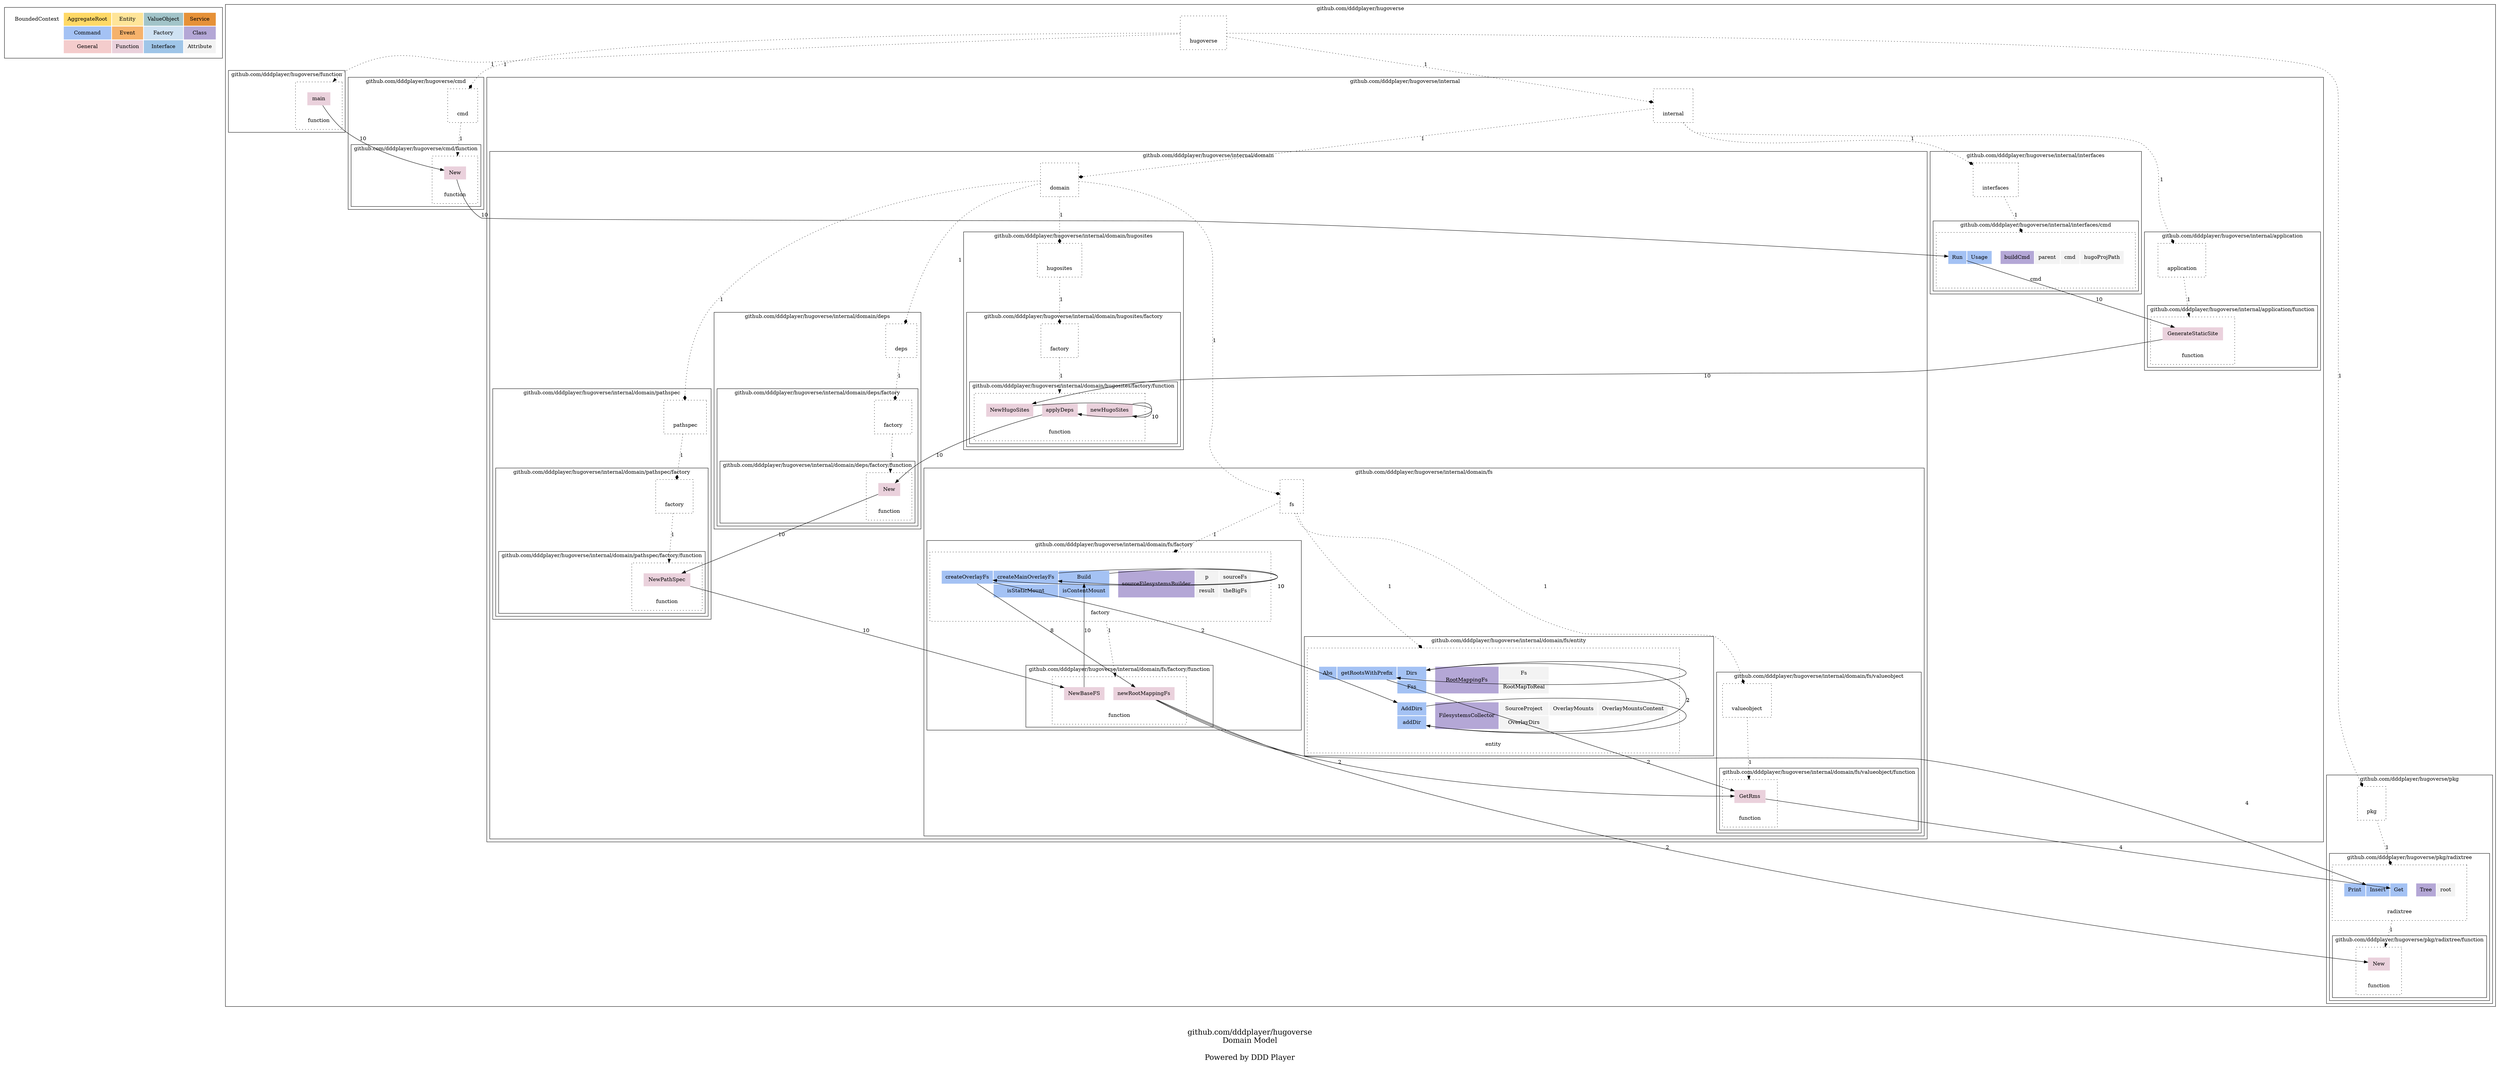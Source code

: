 digraph {
	node [style=dotted shape=rect]

    subgraph cluster_ddd_concept{
		node [color=white]

        ddd_concept [label=<
        <table border="0" cellpadding="10">
		<tr>
			<td bgcolor="#ffffff00" rowspan="1" colspan="1">BoundedContext</td>
			<td bgcolor="#ffd966ff" rowspan="1" colspan="1">AggregateRoot</td>
			<td bgcolor="#ffe599ff" rowspan="1" colspan="1">Entity</td>
			<td bgcolor="#a2c4c9ff" rowspan="1" colspan="1">ValueObject</td>
			<td bgcolor="#e69138ff" rowspan="1" colspan="1">Service</td>
		</tr>
		<tr>
			<td bgcolor="white" rowspan="1" colspan="1"></td>
			<td bgcolor="#a4c2f4ff" rowspan="1" colspan="1">Command</td>
			<td bgcolor="#f6b26bff" rowspan="1" colspan="1">Event</td>
			<td bgcolor="#cfe2f3ff" rowspan="1" colspan="1">Factory</td>
			<td bgcolor="#b4a7d6ff" rowspan="1" colspan="1">Class</td>
			
		</tr>
		<tr>
			<td bgcolor="white" rowspan="1" colspan="1"></td>
			<td bgcolor="#f4ccccff" rowspan="1" colspan="1">General</td>
			<td bgcolor="#ead1dcff" rowspan="1" colspan="1">Function</td>
			<td bgcolor="#9fc5e8ff" rowspan="1" colspan="1">Interface</td>
			<td bgcolor="#f3f3f3ff" rowspan="1" colspan="1">Attribute</td>
		</tr>
        </table>
        > ]
	}

    
		subgraph cluster_dUQ30Z {
	
		
    	dUQ30Z [label=<
        <table border="0" cellpadding="10">
			
				<tr>
		
			<td port="first_blank_row" bgcolor="white" rowspan="1" colspan="1"></td>
	</tr>
				<tr>
		
			<td port="" bgcolor="white" rowspan="1" colspan="1"></td>
	</tr>
				<tr>
		
			<td port="" bgcolor="white" rowspan="1" colspan="6">hugoverse</td>
	</tr>
        </table>
        > ]
	

	label = "github.com/dddplayer/hugoverse"

	
		subgraph cluster_dbPwjkq {
	
		
    	dbPwjkq [label=<
        <table border="0" cellpadding="10">
			
				<tr>
		
			<td port="first_blank_row" bgcolor="white" rowspan="1" colspan="1"></td>
	</tr>
				<tr>
		
			<td port="" bgcolor="white" rowspan="1" colspan="1"></td>
			<td port="dcdc8xt" bgcolor="#ead1dcff" rowspan="1" colspan="4">main</td>
			<td port="" bgcolor="white" rowspan="1" colspan="1"></td>
	</tr>
				<tr>
		
			<td port="" bgcolor="white" rowspan="1" colspan="1"></td>
	</tr>
				<tr>
		
			<td port="" bgcolor="white" rowspan="1" colspan="6">function</td>
	</tr>
        </table>
        > ]
	

	label = "github.com/dddplayer/hugoverse/function"

	
    }
		subgraph cluster_di7GIv {
	
		
    	di7GIv [label=<
        <table border="0" cellpadding="10">
			
				<tr>
		
			<td port="first_blank_row" bgcolor="white" rowspan="1" colspan="1"></td>
	</tr>
				<tr>
		
			<td port="" bgcolor="white" rowspan="1" colspan="1"></td>
	</tr>
				<tr>
		
			<td port="" bgcolor="white" rowspan="1" colspan="6">internal</td>
	</tr>
        </table>
        > ]
	

	label = "github.com/dddplayer/hugoverse/internal"

	
		subgraph cluster_dbYmF3O {
	
		
    	dbYmF3O [label=<
        <table border="0" cellpadding="10">
			
				<tr>
		
			<td port="first_blank_row" bgcolor="white" rowspan="1" colspan="1"></td>
	</tr>
				<tr>
		
			<td port="" bgcolor="white" rowspan="1" colspan="1"></td>
	</tr>
				<tr>
		
			<td port="" bgcolor="white" rowspan="1" colspan="6">domain</td>
	</tr>
        </table>
        > ]
	

	label = "github.com/dddplayer/hugoverse/internal/domain"

	
		subgraph cluster_dcsgz25 {
	
		
    	dcsgz25 [label=<
        <table border="0" cellpadding="10">
			
				<tr>
		
			<td port="first_blank_row" bgcolor="white" rowspan="1" colspan="1"></td>
	</tr>
				<tr>
		
			<td port="" bgcolor="white" rowspan="1" colspan="1"></td>
	</tr>
				<tr>
		
			<td port="" bgcolor="white" rowspan="1" colspan="6">deps</td>
	</tr>
        </table>
        > ]
	

	label = "github.com/dddplayer/hugoverse/internal/domain/deps"

	
		subgraph cluster_dbQLBV2 {
	
		
    	dbQLBV2 [label=<
        <table border="0" cellpadding="10">
			
				<tr>
		
			<td port="first_blank_row" bgcolor="white" rowspan="1" colspan="1"></td>
	</tr>
				<tr>
		
			<td port="" bgcolor="white" rowspan="1" colspan="1"></td>
	</tr>
				<tr>
		
			<td port="" bgcolor="white" rowspan="1" colspan="6">factory</td>
	</tr>
        </table>
        > ]
	

	label = "github.com/dddplayer/hugoverse/internal/domain/deps/factory"

	
		subgraph cluster_dDvPFV {
	
		
    	dDvPFV [label=<
        <table border="0" cellpadding="10">
			
				<tr>
		
			<td port="first_blank_row" bgcolor="white" rowspan="1" colspan="1"></td>
	</tr>
				<tr>
		
			<td port="" bgcolor="white" rowspan="1" colspan="1"></td>
			<td port="dbP4wDx" bgcolor="#ead1dcff" rowspan="1" colspan="4">New</td>
			<td port="" bgcolor="white" rowspan="1" colspan="1"></td>
	</tr>
				<tr>
		
			<td port="" bgcolor="white" rowspan="1" colspan="1"></td>
	</tr>
				<tr>
		
			<td port="" bgcolor="white" rowspan="1" colspan="6">function</td>
	</tr>
        </table>
        > ]
	

	label = "github.com/dddplayer/hugoverse/internal/domain/deps/factory/function"

	
    }
    }
    }
		subgraph cluster_demwjcF {
	
		
    	demwjcF [label=<
        <table border="0" cellpadding="10">
			
				<tr>
		
			<td port="first_blank_row" bgcolor="white" rowspan="1" colspan="1"></td>
	</tr>
				<tr>
		
			<td port="" bgcolor="white" rowspan="1" colspan="1"></td>
	</tr>
				<tr>
		
			<td port="" bgcolor="white" rowspan="1" colspan="6">pathspec</td>
	</tr>
        </table>
        > ]
	

	label = "github.com/dddplayer/hugoverse/internal/domain/pathspec"

	
		subgraph cluster_dbae8za {
	
		
    	dbae8za [label=<
        <table border="0" cellpadding="10">
			
				<tr>
		
			<td port="first_blank_row" bgcolor="white" rowspan="1" colspan="1"></td>
	</tr>
				<tr>
		
			<td port="" bgcolor="white" rowspan="1" colspan="1"></td>
	</tr>
				<tr>
		
			<td port="" bgcolor="white" rowspan="1" colspan="6">factory</td>
	</tr>
        </table>
        > ]
	

	label = "github.com/dddplayer/hugoverse/internal/domain/pathspec/factory"

	
		subgraph cluster_dF72rL {
	
		
    	dF72rL [label=<
        <table border="0" cellpadding="10">
			
				<tr>
		
			<td port="first_blank_row" bgcolor="white" rowspan="1" colspan="1"></td>
	</tr>
				<tr>
		
			<td port="" bgcolor="white" rowspan="1" colspan="1"></td>
			<td port="dIrEGN" bgcolor="#ead1dcff" rowspan="1" colspan="4">NewPathSpec</td>
			<td port="" bgcolor="white" rowspan="1" colspan="1"></td>
	</tr>
				<tr>
		
			<td port="" bgcolor="white" rowspan="1" colspan="1"></td>
	</tr>
				<tr>
		
			<td port="" bgcolor="white" rowspan="1" colspan="6">function</td>
	</tr>
        </table>
        > ]
	

	label = "github.com/dddplayer/hugoverse/internal/domain/pathspec/factory/function"

	
    }
    }
    }
		subgraph cluster_ddaltgo {
	
		
    	ddaltgo [label=<
        <table border="0" cellpadding="10">
			
				<tr>
		
			<td port="first_blank_row" bgcolor="white" rowspan="1" colspan="1"></td>
	</tr>
				<tr>
		
			<td port="" bgcolor="white" rowspan="1" colspan="1"></td>
	</tr>
				<tr>
		
			<td port="" bgcolor="white" rowspan="1" colspan="6">hugosites</td>
	</tr>
        </table>
        > ]
	

	label = "github.com/dddplayer/hugoverse/internal/domain/hugosites"

	
		subgraph cluster_dmhopf {
	
		
    	dmhopf [label=<
        <table border="0" cellpadding="10">
			
				<tr>
		
			<td port="first_blank_row" bgcolor="white" rowspan="1" colspan="1"></td>
	</tr>
				<tr>
		
			<td port="" bgcolor="white" rowspan="1" colspan="1"></td>
	</tr>
				<tr>
		
			<td port="" bgcolor="white" rowspan="1" colspan="6">factory</td>
	</tr>
        </table>
        > ]
	

	label = "github.com/dddplayer/hugoverse/internal/domain/hugosites/factory"

	
		subgraph cluster_ddyjrVs {
	
		
    	ddyjrVs [label=<
        <table border="0" cellpadding="10">
			
				<tr>
		
			<td port="first_blank_row" bgcolor="white" rowspan="1" colspan="1"></td>
	</tr>
				<tr>
		
			<td port="" bgcolor="white" rowspan="1" colspan="1"></td>
			<td port="dc2o0aH" bgcolor="#ead1dcff" rowspan="1" colspan="1">NewHugoSites</td>
			<td port="" bgcolor="white" rowspan="1" colspan="1"></td>
			<td port="dcdFe5C" bgcolor="#ead1dcff" rowspan="1" colspan="1">applyDeps</td>
			<td port="" bgcolor="white" rowspan="1" colspan="1"></td>
			<td port="ddmxdgz" bgcolor="#ead1dcff" rowspan="1" colspan="1">newHugoSites</td>
			<td port="" bgcolor="white" rowspan="1" colspan="1"></td>
	</tr>
				<tr>
		
			<td port="" bgcolor="white" rowspan="1" colspan="1"></td>
	</tr>
				<tr>
		
			<td port="" bgcolor="white" rowspan="1" colspan="8">function</td>
	</tr>
        </table>
        > ]
	

	label = "github.com/dddplayer/hugoverse/internal/domain/hugosites/factory/function"

	
    }
    }
    }
		subgraph cluster_dehGEGK {
	
		
    	dehGEGK [label=<
        <table border="0" cellpadding="10">
			
				<tr>
		
			<td port="first_blank_row" bgcolor="white" rowspan="1" colspan="1"></td>
	</tr>
				<tr>
		
			<td port="" bgcolor="white" rowspan="1" colspan="1"></td>
	</tr>
				<tr>
		
			<td port="" bgcolor="white" rowspan="1" colspan="6">fs</td>
	</tr>
        </table>
        > ]
	

	label = "github.com/dddplayer/hugoverse/internal/domain/fs"

	
		subgraph cluster_ddLiPQE {
	
		
    	ddLiPQE [label=<
        <table border="0" cellpadding="10">
			
				<tr>
		
			<td port="first_blank_row" bgcolor="white" rowspan="1" colspan="1"></td>
	</tr>
				<tr>
		
			<td port="" bgcolor="white" rowspan="1" colspan="1"></td>
	</tr>
				<tr>
		
			<td port="" bgcolor="white" rowspan="1" colspan="1"></td>
			<td port="dUW7yJ" bgcolor="#a4c2f4ff" rowspan="1" colspan="1">Abs</td>
			<td port="dd9zQP6" bgcolor="#a4c2f4ff" rowspan="1" colspan="1">getRootsWithPrefix</td>
			<td port="dbm7lEX" bgcolor="#a4c2f4ff" rowspan="1" colspan="1">Dirs</td>
			<td port="" bgcolor="white" rowspan="1" colspan="1"></td>
			<td port="dFEPd2" bgcolor="#b4a7d6ff" rowspan="2" colspan="1">RootMappingFs</td>
			<td port="diTnzy" bgcolor="#f3f3f3ff" rowspan="1" colspan="1">Fs</td>
			<td port="" bgcolor="white" rowspan="1" colspan="1"></td>
			<td port="" bgcolor="white" rowspan="1" colspan="1"></td>
			<td port="" bgcolor="white" rowspan="1" colspan="1"></td>
	</tr>
				<tr>
		
			<td port="" bgcolor="white" rowspan="1" colspan="1"></td>
			<td port="" bgcolor="white" rowspan="1" colspan="1"></td>
			<td port="" bgcolor="white" rowspan="1" colspan="1"></td>
			<td port="dFdAv9" bgcolor="#a4c2f4ff" rowspan="1" colspan="1">Fss</td>
			<td port="" bgcolor="white" rowspan="1" colspan="1"></td>
			<td port="ddGHiCq" bgcolor="#f3f3f3ff" rowspan="1" colspan="1">RootMapToReal</td>
			<td port="" bgcolor="white" rowspan="1" colspan="1"></td>
			<td port="" bgcolor="white" rowspan="1" colspan="1"></td>
			<td port="" bgcolor="white" rowspan="1" colspan="1"></td>
	</tr>
				<tr>
		
			<td port="" bgcolor="white" rowspan="1" colspan="1"></td>
	</tr>
				<tr>
		
			<td port="" bgcolor="white" rowspan="1" colspan="1"></td>
			<td port="" bgcolor="white" rowspan="1" colspan="1"></td>
			<td port="" bgcolor="white" rowspan="1" colspan="1"></td>
			<td port="dbB4mbA" bgcolor="#a4c2f4ff" rowspan="1" colspan="1">AddDirs</td>
			<td port="" bgcolor="white" rowspan="1" colspan="1"></td>
			<td port="dzOU2m" bgcolor="#b4a7d6ff" rowspan="2" colspan="1">FilesystemsCollector</td>
			<td port="deKjTt3" bgcolor="#f3f3f3ff" rowspan="1" colspan="1">SourceProject</td>
			<td port="dehxwuv" bgcolor="#f3f3f3ff" rowspan="1" colspan="1">OverlayMounts</td>
			<td port="dc0wVIY" bgcolor="#f3f3f3ff" rowspan="1" colspan="1">OverlayMountsContent</td>
			<td port="" bgcolor="white" rowspan="1" colspan="1"></td>
	</tr>
				<tr>
		
			<td port="" bgcolor="white" rowspan="1" colspan="1"></td>
			<td port="" bgcolor="white" rowspan="1" colspan="1"></td>
			<td port="" bgcolor="white" rowspan="1" colspan="1"></td>
			<td port="dchPp0F" bgcolor="#a4c2f4ff" rowspan="1" colspan="1">addDir</td>
			<td port="" bgcolor="white" rowspan="1" colspan="1"></td>
			<td port="dehUzRf" bgcolor="#f3f3f3ff" rowspan="1" colspan="1">OverlayDirs</td>
			<td port="" bgcolor="white" rowspan="1" colspan="1"></td>
			<td port="" bgcolor="white" rowspan="1" colspan="1"></td>
			<td port="" bgcolor="white" rowspan="1" colspan="1"></td>
	</tr>
				<tr>
		
			<td port="" bgcolor="white" rowspan="1" colspan="1"></td>
	</tr>
				<tr>
		
			<td port="" bgcolor="white" rowspan="1" colspan="10">entity</td>
	</tr>
        </table>
        > ]
	

	label = "github.com/dddplayer/hugoverse/internal/domain/fs/entity"

	
    }
		subgraph cluster_deAV5Nt {
	
		
    	deAV5Nt [label=<
        <table border="0" cellpadding="10">
			
				<tr>
		
			<td port="first_blank_row" bgcolor="white" rowspan="1" colspan="1"></td>
	</tr>
				<tr>
		
			<td port="" bgcolor="white" rowspan="1" colspan="1"></td>
	</tr>
				<tr>
		
			<td port="" bgcolor="white" rowspan="1" colspan="1"></td>
			<td port="dc0GhTo" bgcolor="#a4c2f4ff" rowspan="1" colspan="1">createOverlayFs</td>
			<td port="dcV3I7T" bgcolor="#a4c2f4ff" rowspan="1" colspan="1">createMainOverlayFs</td>
			<td port="dcIOY0p" bgcolor="#a4c2f4ff" rowspan="1" colspan="1">Build</td>
			<td port="" bgcolor="white" rowspan="1" colspan="1"></td>
			<td port="dcj7jkm" bgcolor="#b4a7d6ff" rowspan="2" colspan="1">sourceFilesystemsBuilder</td>
			<td port="dRrZdf" bgcolor="#f3f3f3ff" rowspan="1" colspan="1">p</td>
			<td port="dcw5XXD" bgcolor="#f3f3f3ff" rowspan="1" colspan="1">sourceFs</td>
			<td port="" bgcolor="white" rowspan="1" colspan="1"></td>
			<td port="" bgcolor="white" rowspan="1" colspan="1"></td>
	</tr>
				<tr>
		
			<td port="" bgcolor="white" rowspan="1" colspan="1"></td>
			<td port="" bgcolor="white" rowspan="1" colspan="1"></td>
			<td port="deCP2zY" bgcolor="#a4c2f4ff" rowspan="1" colspan="1">isStaticMount</td>
			<td port="dbKvo3L" bgcolor="#a4c2f4ff" rowspan="1" colspan="1">isContentMount</td>
			<td port="" bgcolor="white" rowspan="1" colspan="1"></td>
			<td port="ddGdFsG" bgcolor="#f3f3f3ff" rowspan="1" colspan="1">result</td>
			<td port="ddG8FBB" bgcolor="#f3f3f3ff" rowspan="1" colspan="1">theBigFs</td>
			<td port="" bgcolor="white" rowspan="1" colspan="1"></td>
			<td port="" bgcolor="white" rowspan="1" colspan="1"></td>
	</tr>
				<tr>
		
			<td port="" bgcolor="white" rowspan="1" colspan="1"></td>
	</tr>
				<tr>
		
			<td port="" bgcolor="white" rowspan="1" colspan="10">factory</td>
	</tr>
        </table>
        > ]
	

	label = "github.com/dddplayer/hugoverse/internal/domain/fs/factory"

	
		subgraph cluster_dbXvtGQ {
	
		
    	dbXvtGQ [label=<
        <table border="0" cellpadding="10">
			
				<tr>
		
			<td port="first_blank_row" bgcolor="white" rowspan="1" colspan="1"></td>
	</tr>
				<tr>
		
			<td port="" bgcolor="white" rowspan="1" colspan="1"></td>
			<td port="db7Bwf8" bgcolor="#ead1dcff" rowspan="1" colspan="2">NewBaseFS</td>
			<td port="" bgcolor="white" rowspan="1" colspan="1"></td>
			<td port="ddyu91J" bgcolor="#ead1dcff" rowspan="1" colspan="2">newRootMappingFs</td>
			<td port="" bgcolor="white" rowspan="1" colspan="1"></td>
	</tr>
				<tr>
		
			<td port="" bgcolor="white" rowspan="1" colspan="1"></td>
	</tr>
				<tr>
		
			<td port="" bgcolor="white" rowspan="1" colspan="7">function</td>
	</tr>
        </table>
        > ]
	

	label = "github.com/dddplayer/hugoverse/internal/domain/fs/factory/function"

	
    }
    }
		subgraph cluster_ddZN3m5 {
	
		
    	ddZN3m5 [label=<
        <table border="0" cellpadding="10">
			
				<tr>
		
			<td port="first_blank_row" bgcolor="white" rowspan="1" colspan="1"></td>
	</tr>
				<tr>
		
			<td port="" bgcolor="white" rowspan="1" colspan="1"></td>
	</tr>
				<tr>
		
			<td port="" bgcolor="white" rowspan="1" colspan="6">valueobject</td>
	</tr>
        </table>
        > ]
	

	label = "github.com/dddplayer/hugoverse/internal/domain/fs/valueobject"

	
		subgraph cluster_dbRemha {
	
		
    	dbRemha [label=<
        <table border="0" cellpadding="10">
			
				<tr>
		
			<td port="first_blank_row" bgcolor="white" rowspan="1" colspan="1"></td>
	</tr>
				<tr>
		
			<td port="" bgcolor="white" rowspan="1" colspan="1"></td>
			<td port="deehyca" bgcolor="#ead1dcff" rowspan="1" colspan="4">GetRms</td>
			<td port="" bgcolor="white" rowspan="1" colspan="1"></td>
	</tr>
				<tr>
		
			<td port="" bgcolor="white" rowspan="1" colspan="1"></td>
	</tr>
				<tr>
		
			<td port="" bgcolor="white" rowspan="1" colspan="6">function</td>
	</tr>
        </table>
        > ]
	

	label = "github.com/dddplayer/hugoverse/internal/domain/fs/valueobject/function"

	
    }
    }
    }
    }
		subgraph cluster_dCbZAW {
	
		
    	dCbZAW [label=<
        <table border="0" cellpadding="10">
			
				<tr>
		
			<td port="first_blank_row" bgcolor="white" rowspan="1" colspan="1"></td>
	</tr>
				<tr>
		
			<td port="" bgcolor="white" rowspan="1" colspan="1"></td>
	</tr>
				<tr>
		
			<td port="" bgcolor="white" rowspan="1" colspan="6">application</td>
	</tr>
        </table>
        > ]
	

	label = "github.com/dddplayer/hugoverse/internal/application"

	
		subgraph cluster_ddeNuT {
	
		
    	ddeNuT [label=<
        <table border="0" cellpadding="10">
			
				<tr>
		
			<td port="first_blank_row" bgcolor="white" rowspan="1" colspan="1"></td>
	</tr>
				<tr>
		
			<td port="" bgcolor="white" rowspan="1" colspan="1"></td>
			<td port="d6GWrL" bgcolor="#ead1dcff" rowspan="1" colspan="4">GenerateStaticSite</td>
			<td port="" bgcolor="white" rowspan="1" colspan="1"></td>
	</tr>
				<tr>
		
			<td port="" bgcolor="white" rowspan="1" colspan="1"></td>
	</tr>
				<tr>
		
			<td port="" bgcolor="white" rowspan="1" colspan="6">function</td>
	</tr>
        </table>
        > ]
	

	label = "github.com/dddplayer/hugoverse/internal/application/function"

	
    }
    }
		subgraph cluster_dWutTC {
	
		
    	dWutTC [label=<
        <table border="0" cellpadding="10">
			
				<tr>
		
			<td port="first_blank_row" bgcolor="white" rowspan="1" colspan="1"></td>
	</tr>
				<tr>
		
			<td port="" bgcolor="white" rowspan="1" colspan="1"></td>
	</tr>
				<tr>
		
			<td port="" bgcolor="white" rowspan="1" colspan="6">interfaces</td>
	</tr>
        </table>
        > ]
	

	label = "github.com/dddplayer/hugoverse/internal/interfaces"

	
		subgraph cluster_dcUGxVR {
	
		
    	dcUGxVR [label=<
        <table border="0" cellpadding="10">
			
				<tr>
		
			<td port="first_blank_row" bgcolor="white" rowspan="1" colspan="1"></td>
	</tr>
				<tr>
		
			<td port="" bgcolor="white" rowspan="1" colspan="1"></td>
	</tr>
				<tr>
		
			<td port="" bgcolor="white" rowspan="1" colspan="1"></td>
			<td port="dFJoku" bgcolor="#a4c2f4ff" rowspan="1" colspan="1">Run</td>
			<td port="dbNAO7S" bgcolor="#a4c2f4ff" rowspan="1" colspan="1">Usage</td>
			<td port="" bgcolor="white" rowspan="1" colspan="1"></td>
			<td port="dbgRDfG" bgcolor="#b4a7d6ff" rowspan="1" colspan="1">buildCmd</td>
			<td port="dRDn7X" bgcolor="#f3f3f3ff" rowspan="1" colspan="1">parent</td>
			<td port="deFLls1" bgcolor="#f3f3f3ff" rowspan="1" colspan="1">cmd</td>
			<td port="dFl7Os" bgcolor="#f3f3f3ff" rowspan="1" colspan="1">hugoProjPath</td>
			<td port="" bgcolor="white" rowspan="1" colspan="1"></td>
	</tr>
				<tr>
		
			<td port="" bgcolor="white" rowspan="1" colspan="1"></td>
	</tr>
				<tr>
		
			<td port="" bgcolor="white" rowspan="1" colspan="9">cmd</td>
	</tr>
        </table>
        > ]
	

	label = "github.com/dddplayer/hugoverse/internal/interfaces/cmd"

	
    }
    }
    }
		subgraph cluster_d2Iqwg {
	
		
    	d2Iqwg [label=<
        <table border="0" cellpadding="10">
			
				<tr>
		
			<td port="first_blank_row" bgcolor="white" rowspan="1" colspan="1"></td>
	</tr>
				<tr>
		
			<td port="" bgcolor="white" rowspan="1" colspan="1"></td>
	</tr>
				<tr>
		
			<td port="" bgcolor="white" rowspan="1" colspan="6">pkg</td>
	</tr>
        </table>
        > ]
	

	label = "github.com/dddplayer/hugoverse/pkg"

	
		subgraph cluster_ddgWHk3 {
	
		
    	ddgWHk3 [label=<
        <table border="0" cellpadding="10">
			
				<tr>
		
			<td port="first_blank_row" bgcolor="white" rowspan="1" colspan="1"></td>
	</tr>
				<tr>
		
			<td port="" bgcolor="white" rowspan="1" colspan="1"></td>
	</tr>
				<tr>
		
			<td port="" bgcolor="white" rowspan="1" colspan="1"></td>
			<td port="dbWOlIO" bgcolor="#a4c2f4ff" rowspan="1" colspan="1">Print</td>
			<td port="dcHIMyy" bgcolor="#a4c2f4ff" rowspan="1" colspan="1">Insert</td>
			<td port="deKxjqt" bgcolor="#a4c2f4ff" rowspan="1" colspan="1">Get</td>
			<td port="" bgcolor="white" rowspan="1" colspan="1"></td>
			<td port="dt5DLE" bgcolor="#b4a7d6ff" rowspan="1" colspan="1">Tree</td>
			<td port="dclI0Ej" bgcolor="#f3f3f3ff" rowspan="1" colspan="1">root</td>
			<td port="" bgcolor="white" rowspan="1" colspan="1"></td>
	</tr>
				<tr>
		
			<td port="" bgcolor="white" rowspan="1" colspan="1"></td>
	</tr>
				<tr>
		
			<td port="" bgcolor="white" rowspan="1" colspan="8">radixtree</td>
	</tr>
        </table>
        > ]
	

	label = "github.com/dddplayer/hugoverse/pkg/radixtree"

	
		subgraph cluster_ddbU50u {
	
		
    	ddbU50u [label=<
        <table border="0" cellpadding="10">
			
				<tr>
		
			<td port="first_blank_row" bgcolor="white" rowspan="1" colspan="1"></td>
	</tr>
				<tr>
		
			<td port="" bgcolor="white" rowspan="1" colspan="1"></td>
			<td port="devh1hO" bgcolor="#ead1dcff" rowspan="1" colspan="4">New</td>
			<td port="" bgcolor="white" rowspan="1" colspan="1"></td>
	</tr>
				<tr>
		
			<td port="" bgcolor="white" rowspan="1" colspan="1"></td>
	</tr>
				<tr>
		
			<td port="" bgcolor="white" rowspan="1" colspan="6">function</td>
	</tr>
        </table>
        > ]
	

	label = "github.com/dddplayer/hugoverse/pkg/radixtree/function"

	
    }
    }
    }
		subgraph cluster_d5iImG {
	
		
    	d5iImG [label=<
        <table border="0" cellpadding="10">
			
				<tr>
		
			<td port="first_blank_row" bgcolor="white" rowspan="1" colspan="1"></td>
	</tr>
				<tr>
		
			<td port="" bgcolor="white" rowspan="1" colspan="1"></td>
	</tr>
				<tr>
		
			<td port="" bgcolor="white" rowspan="1" colspan="6">cmd</td>
	</tr>
        </table>
        > ]
	

	label = "github.com/dddplayer/hugoverse/cmd"

	
		subgraph cluster_ddREsL {
	
		
    	ddREsL [label=<
        <table border="0" cellpadding="10">
			
				<tr>
		
			<td port="first_blank_row" bgcolor="white" rowspan="1" colspan="1"></td>
	</tr>
				<tr>
		
			<td port="" bgcolor="white" rowspan="1" colspan="1"></td>
			<td port="dcvzibt" bgcolor="#ead1dcff" rowspan="1" colspan="4">New</td>
			<td port="" bgcolor="white" rowspan="1" colspan="1"></td>
	</tr>
				<tr>
		
			<td port="" bgcolor="white" rowspan="1" colspan="1"></td>
	</tr>
				<tr>
		
			<td port="" bgcolor="white" rowspan="1" colspan="6">function</td>
	</tr>
        </table>
        > ]
	

	label = "github.com/dddplayer/hugoverse/cmd/function"

	
    }
    }
    }
		subgraph cluster_dbPwjkq {
	
		
    	dbPwjkq [label=<
        <table border="0" cellpadding="10">
			
				<tr>
		
			<td port="first_blank_row" bgcolor="white" rowspan="1" colspan="1"></td>
	</tr>
				<tr>
		
			<td port="" bgcolor="white" rowspan="1" colspan="1"></td>
			<td port="dcdc8xt" bgcolor="#ead1dcff" rowspan="1" colspan="4">main</td>
			<td port="" bgcolor="white" rowspan="1" colspan="1"></td>
	</tr>
				<tr>
		
			<td port="" bgcolor="white" rowspan="1" colspan="1"></td>
	</tr>
				<tr>
		
			<td port="" bgcolor="white" rowspan="1" colspan="6">function</td>
	</tr>
        </table>
        > ]
	

	label = "github.com/dddplayer/hugoverse/function"

	
    }
		subgraph cluster_di7GIv {
	
		
    	di7GIv [label=<
        <table border="0" cellpadding="10">
			
				<tr>
		
			<td port="first_blank_row" bgcolor="white" rowspan="1" colspan="1"></td>
	</tr>
				<tr>
		
			<td port="" bgcolor="white" rowspan="1" colspan="1"></td>
	</tr>
				<tr>
		
			<td port="" bgcolor="white" rowspan="1" colspan="6">internal</td>
	</tr>
        </table>
        > ]
	

	label = "github.com/dddplayer/hugoverse/internal"

	
		subgraph cluster_dbYmF3O {
	
		
    	dbYmF3O [label=<
        <table border="0" cellpadding="10">
			
				<tr>
		
			<td port="first_blank_row" bgcolor="white" rowspan="1" colspan="1"></td>
	</tr>
				<tr>
		
			<td port="" bgcolor="white" rowspan="1" colspan="1"></td>
	</tr>
				<tr>
		
			<td port="" bgcolor="white" rowspan="1" colspan="6">domain</td>
	</tr>
        </table>
        > ]
	

	label = "github.com/dddplayer/hugoverse/internal/domain"

	
		subgraph cluster_dcsgz25 {
	
		
    	dcsgz25 [label=<
        <table border="0" cellpadding="10">
			
				<tr>
		
			<td port="first_blank_row" bgcolor="white" rowspan="1" colspan="1"></td>
	</tr>
				<tr>
		
			<td port="" bgcolor="white" rowspan="1" colspan="1"></td>
	</tr>
				<tr>
		
			<td port="" bgcolor="white" rowspan="1" colspan="6">deps</td>
	</tr>
        </table>
        > ]
	

	label = "github.com/dddplayer/hugoverse/internal/domain/deps"

	
		subgraph cluster_dbQLBV2 {
	
		
    	dbQLBV2 [label=<
        <table border="0" cellpadding="10">
			
				<tr>
		
			<td port="first_blank_row" bgcolor="white" rowspan="1" colspan="1"></td>
	</tr>
				<tr>
		
			<td port="" bgcolor="white" rowspan="1" colspan="1"></td>
	</tr>
				<tr>
		
			<td port="" bgcolor="white" rowspan="1" colspan="6">factory</td>
	</tr>
        </table>
        > ]
	

	label = "github.com/dddplayer/hugoverse/internal/domain/deps/factory"

	
		subgraph cluster_dDvPFV {
	
		
    	dDvPFV [label=<
        <table border="0" cellpadding="10">
			
				<tr>
		
			<td port="first_blank_row" bgcolor="white" rowspan="1" colspan="1"></td>
	</tr>
				<tr>
		
			<td port="" bgcolor="white" rowspan="1" colspan="1"></td>
			<td port="dbP4wDx" bgcolor="#ead1dcff" rowspan="1" colspan="4">New</td>
			<td port="" bgcolor="white" rowspan="1" colspan="1"></td>
	</tr>
				<tr>
		
			<td port="" bgcolor="white" rowspan="1" colspan="1"></td>
	</tr>
				<tr>
		
			<td port="" bgcolor="white" rowspan="1" colspan="6">function</td>
	</tr>
        </table>
        > ]
	

	label = "github.com/dddplayer/hugoverse/internal/domain/deps/factory/function"

	
    }
    }
    }
		subgraph cluster_demwjcF {
	
		
    	demwjcF [label=<
        <table border="0" cellpadding="10">
			
				<tr>
		
			<td port="first_blank_row" bgcolor="white" rowspan="1" colspan="1"></td>
	</tr>
				<tr>
		
			<td port="" bgcolor="white" rowspan="1" colspan="1"></td>
	</tr>
				<tr>
		
			<td port="" bgcolor="white" rowspan="1" colspan="6">pathspec</td>
	</tr>
        </table>
        > ]
	

	label = "github.com/dddplayer/hugoverse/internal/domain/pathspec"

	
		subgraph cluster_dbae8za {
	
		
    	dbae8za [label=<
        <table border="0" cellpadding="10">
			
				<tr>
		
			<td port="first_blank_row" bgcolor="white" rowspan="1" colspan="1"></td>
	</tr>
				<tr>
		
			<td port="" bgcolor="white" rowspan="1" colspan="1"></td>
	</tr>
				<tr>
		
			<td port="" bgcolor="white" rowspan="1" colspan="6">factory</td>
	</tr>
        </table>
        > ]
	

	label = "github.com/dddplayer/hugoverse/internal/domain/pathspec/factory"

	
		subgraph cluster_dF72rL {
	
		
    	dF72rL [label=<
        <table border="0" cellpadding="10">
			
				<tr>
		
			<td port="first_blank_row" bgcolor="white" rowspan="1" colspan="1"></td>
	</tr>
				<tr>
		
			<td port="" bgcolor="white" rowspan="1" colspan="1"></td>
			<td port="dIrEGN" bgcolor="#ead1dcff" rowspan="1" colspan="4">NewPathSpec</td>
			<td port="" bgcolor="white" rowspan="1" colspan="1"></td>
	</tr>
				<tr>
		
			<td port="" bgcolor="white" rowspan="1" colspan="1"></td>
	</tr>
				<tr>
		
			<td port="" bgcolor="white" rowspan="1" colspan="6">function</td>
	</tr>
        </table>
        > ]
	

	label = "github.com/dddplayer/hugoverse/internal/domain/pathspec/factory/function"

	
    }
    }
    }
		subgraph cluster_ddaltgo {
	
		
    	ddaltgo [label=<
        <table border="0" cellpadding="10">
			
				<tr>
		
			<td port="first_blank_row" bgcolor="white" rowspan="1" colspan="1"></td>
	</tr>
				<tr>
		
			<td port="" bgcolor="white" rowspan="1" colspan="1"></td>
	</tr>
				<tr>
		
			<td port="" bgcolor="white" rowspan="1" colspan="6">hugosites</td>
	</tr>
        </table>
        > ]
	

	label = "github.com/dddplayer/hugoverse/internal/domain/hugosites"

	
		subgraph cluster_dmhopf {
	
		
    	dmhopf [label=<
        <table border="0" cellpadding="10">
			
				<tr>
		
			<td port="first_blank_row" bgcolor="white" rowspan="1" colspan="1"></td>
	</tr>
				<tr>
		
			<td port="" bgcolor="white" rowspan="1" colspan="1"></td>
	</tr>
				<tr>
		
			<td port="" bgcolor="white" rowspan="1" colspan="6">factory</td>
	</tr>
        </table>
        > ]
	

	label = "github.com/dddplayer/hugoverse/internal/domain/hugosites/factory"

	
		subgraph cluster_ddyjrVs {
	
		
    	ddyjrVs [label=<
        <table border="0" cellpadding="10">
			
				<tr>
		
			<td port="first_blank_row" bgcolor="white" rowspan="1" colspan="1"></td>
	</tr>
				<tr>
		
			<td port="" bgcolor="white" rowspan="1" colspan="1"></td>
			<td port="dc2o0aH" bgcolor="#ead1dcff" rowspan="1" colspan="1">NewHugoSites</td>
			<td port="" bgcolor="white" rowspan="1" colspan="1"></td>
			<td port="dcdFe5C" bgcolor="#ead1dcff" rowspan="1" colspan="1">applyDeps</td>
			<td port="" bgcolor="white" rowspan="1" colspan="1"></td>
			<td port="ddmxdgz" bgcolor="#ead1dcff" rowspan="1" colspan="1">newHugoSites</td>
			<td port="" bgcolor="white" rowspan="1" colspan="1"></td>
	</tr>
				<tr>
		
			<td port="" bgcolor="white" rowspan="1" colspan="1"></td>
	</tr>
				<tr>
		
			<td port="" bgcolor="white" rowspan="1" colspan="8">function</td>
	</tr>
        </table>
        > ]
	

	label = "github.com/dddplayer/hugoverse/internal/domain/hugosites/factory/function"

	
    }
    }
    }
		subgraph cluster_dehGEGK {
	
		
    	dehGEGK [label=<
        <table border="0" cellpadding="10">
			
				<tr>
		
			<td port="first_blank_row" bgcolor="white" rowspan="1" colspan="1"></td>
	</tr>
				<tr>
		
			<td port="" bgcolor="white" rowspan="1" colspan="1"></td>
	</tr>
				<tr>
		
			<td port="" bgcolor="white" rowspan="1" colspan="6">fs</td>
	</tr>
        </table>
        > ]
	

	label = "github.com/dddplayer/hugoverse/internal/domain/fs"

	
		subgraph cluster_ddLiPQE {
	
		
    	ddLiPQE [label=<
        <table border="0" cellpadding="10">
			
				<tr>
		
			<td port="first_blank_row" bgcolor="white" rowspan="1" colspan="1"></td>
	</tr>
				<tr>
		
			<td port="" bgcolor="white" rowspan="1" colspan="1"></td>
	</tr>
				<tr>
		
			<td port="" bgcolor="white" rowspan="1" colspan="1"></td>
			<td port="dUW7yJ" bgcolor="#a4c2f4ff" rowspan="1" colspan="1">Abs</td>
			<td port="dd9zQP6" bgcolor="#a4c2f4ff" rowspan="1" colspan="1">getRootsWithPrefix</td>
			<td port="dbm7lEX" bgcolor="#a4c2f4ff" rowspan="1" colspan="1">Dirs</td>
			<td port="" bgcolor="white" rowspan="1" colspan="1"></td>
			<td port="dFEPd2" bgcolor="#b4a7d6ff" rowspan="2" colspan="1">RootMappingFs</td>
			<td port="diTnzy" bgcolor="#f3f3f3ff" rowspan="1" colspan="1">Fs</td>
			<td port="" bgcolor="white" rowspan="1" colspan="1"></td>
			<td port="" bgcolor="white" rowspan="1" colspan="1"></td>
			<td port="" bgcolor="white" rowspan="1" colspan="1"></td>
	</tr>
				<tr>
		
			<td port="" bgcolor="white" rowspan="1" colspan="1"></td>
			<td port="" bgcolor="white" rowspan="1" colspan="1"></td>
			<td port="" bgcolor="white" rowspan="1" colspan="1"></td>
			<td port="dFdAv9" bgcolor="#a4c2f4ff" rowspan="1" colspan="1">Fss</td>
			<td port="" bgcolor="white" rowspan="1" colspan="1"></td>
			<td port="ddGHiCq" bgcolor="#f3f3f3ff" rowspan="1" colspan="1">RootMapToReal</td>
			<td port="" bgcolor="white" rowspan="1" colspan="1"></td>
			<td port="" bgcolor="white" rowspan="1" colspan="1"></td>
			<td port="" bgcolor="white" rowspan="1" colspan="1"></td>
	</tr>
				<tr>
		
			<td port="" bgcolor="white" rowspan="1" colspan="1"></td>
	</tr>
				<tr>
		
			<td port="" bgcolor="white" rowspan="1" colspan="1"></td>
			<td port="" bgcolor="white" rowspan="1" colspan="1"></td>
			<td port="" bgcolor="white" rowspan="1" colspan="1"></td>
			<td port="dbB4mbA" bgcolor="#a4c2f4ff" rowspan="1" colspan="1">AddDirs</td>
			<td port="" bgcolor="white" rowspan="1" colspan="1"></td>
			<td port="dzOU2m" bgcolor="#b4a7d6ff" rowspan="2" colspan="1">FilesystemsCollector</td>
			<td port="deKjTt3" bgcolor="#f3f3f3ff" rowspan="1" colspan="1">SourceProject</td>
			<td port="dehxwuv" bgcolor="#f3f3f3ff" rowspan="1" colspan="1">OverlayMounts</td>
			<td port="dc0wVIY" bgcolor="#f3f3f3ff" rowspan="1" colspan="1">OverlayMountsContent</td>
			<td port="" bgcolor="white" rowspan="1" colspan="1"></td>
	</tr>
				<tr>
		
			<td port="" bgcolor="white" rowspan="1" colspan="1"></td>
			<td port="" bgcolor="white" rowspan="1" colspan="1"></td>
			<td port="" bgcolor="white" rowspan="1" colspan="1"></td>
			<td port="dchPp0F" bgcolor="#a4c2f4ff" rowspan="1" colspan="1">addDir</td>
			<td port="" bgcolor="white" rowspan="1" colspan="1"></td>
			<td port="dehUzRf" bgcolor="#f3f3f3ff" rowspan="1" colspan="1">OverlayDirs</td>
			<td port="" bgcolor="white" rowspan="1" colspan="1"></td>
			<td port="" bgcolor="white" rowspan="1" colspan="1"></td>
			<td port="" bgcolor="white" rowspan="1" colspan="1"></td>
	</tr>
				<tr>
		
			<td port="" bgcolor="white" rowspan="1" colspan="1"></td>
	</tr>
				<tr>
		
			<td port="" bgcolor="white" rowspan="1" colspan="10">entity</td>
	</tr>
        </table>
        > ]
	

	label = "github.com/dddplayer/hugoverse/internal/domain/fs/entity"

	
    }
		subgraph cluster_deAV5Nt {
	
		
    	deAV5Nt [label=<
        <table border="0" cellpadding="10">
			
				<tr>
		
			<td port="first_blank_row" bgcolor="white" rowspan="1" colspan="1"></td>
	</tr>
				<tr>
		
			<td port="" bgcolor="white" rowspan="1" colspan="1"></td>
	</tr>
				<tr>
		
			<td port="" bgcolor="white" rowspan="1" colspan="1"></td>
			<td port="dc0GhTo" bgcolor="#a4c2f4ff" rowspan="1" colspan="1">createOverlayFs</td>
			<td port="dcV3I7T" bgcolor="#a4c2f4ff" rowspan="1" colspan="1">createMainOverlayFs</td>
			<td port="dcIOY0p" bgcolor="#a4c2f4ff" rowspan="1" colspan="1">Build</td>
			<td port="" bgcolor="white" rowspan="1" colspan="1"></td>
			<td port="dcj7jkm" bgcolor="#b4a7d6ff" rowspan="2" colspan="1">sourceFilesystemsBuilder</td>
			<td port="dRrZdf" bgcolor="#f3f3f3ff" rowspan="1" colspan="1">p</td>
			<td port="dcw5XXD" bgcolor="#f3f3f3ff" rowspan="1" colspan="1">sourceFs</td>
			<td port="" bgcolor="white" rowspan="1" colspan="1"></td>
			<td port="" bgcolor="white" rowspan="1" colspan="1"></td>
	</tr>
				<tr>
		
			<td port="" bgcolor="white" rowspan="1" colspan="1"></td>
			<td port="" bgcolor="white" rowspan="1" colspan="1"></td>
			<td port="deCP2zY" bgcolor="#a4c2f4ff" rowspan="1" colspan="1">isStaticMount</td>
			<td port="dbKvo3L" bgcolor="#a4c2f4ff" rowspan="1" colspan="1">isContentMount</td>
			<td port="" bgcolor="white" rowspan="1" colspan="1"></td>
			<td port="ddGdFsG" bgcolor="#f3f3f3ff" rowspan="1" colspan="1">result</td>
			<td port="ddG8FBB" bgcolor="#f3f3f3ff" rowspan="1" colspan="1">theBigFs</td>
			<td port="" bgcolor="white" rowspan="1" colspan="1"></td>
			<td port="" bgcolor="white" rowspan="1" colspan="1"></td>
	</tr>
				<tr>
		
			<td port="" bgcolor="white" rowspan="1" colspan="1"></td>
	</tr>
				<tr>
		
			<td port="" bgcolor="white" rowspan="1" colspan="10">factory</td>
	</tr>
        </table>
        > ]
	

	label = "github.com/dddplayer/hugoverse/internal/domain/fs/factory"

	
		subgraph cluster_dbXvtGQ {
	
		
    	dbXvtGQ [label=<
        <table border="0" cellpadding="10">
			
				<tr>
		
			<td port="first_blank_row" bgcolor="white" rowspan="1" colspan="1"></td>
	</tr>
				<tr>
		
			<td port="" bgcolor="white" rowspan="1" colspan="1"></td>
			<td port="db7Bwf8" bgcolor="#ead1dcff" rowspan="1" colspan="2">NewBaseFS</td>
			<td port="" bgcolor="white" rowspan="1" colspan="1"></td>
			<td port="ddyu91J" bgcolor="#ead1dcff" rowspan="1" colspan="2">newRootMappingFs</td>
			<td port="" bgcolor="white" rowspan="1" colspan="1"></td>
	</tr>
				<tr>
		
			<td port="" bgcolor="white" rowspan="1" colspan="1"></td>
	</tr>
				<tr>
		
			<td port="" bgcolor="white" rowspan="1" colspan="7">function</td>
	</tr>
        </table>
        > ]
	

	label = "github.com/dddplayer/hugoverse/internal/domain/fs/factory/function"

	
    }
    }
		subgraph cluster_ddZN3m5 {
	
		
    	ddZN3m5 [label=<
        <table border="0" cellpadding="10">
			
				<tr>
		
			<td port="first_blank_row" bgcolor="white" rowspan="1" colspan="1"></td>
	</tr>
				<tr>
		
			<td port="" bgcolor="white" rowspan="1" colspan="1"></td>
	</tr>
				<tr>
		
			<td port="" bgcolor="white" rowspan="1" colspan="6">valueobject</td>
	</tr>
        </table>
        > ]
	

	label = "github.com/dddplayer/hugoverse/internal/domain/fs/valueobject"

	
		subgraph cluster_dbRemha {
	
		
    	dbRemha [label=<
        <table border="0" cellpadding="10">
			
				<tr>
		
			<td port="first_blank_row" bgcolor="white" rowspan="1" colspan="1"></td>
	</tr>
				<tr>
		
			<td port="" bgcolor="white" rowspan="1" colspan="1"></td>
			<td port="deehyca" bgcolor="#ead1dcff" rowspan="1" colspan="4">GetRms</td>
			<td port="" bgcolor="white" rowspan="1" colspan="1"></td>
	</tr>
				<tr>
		
			<td port="" bgcolor="white" rowspan="1" colspan="1"></td>
	</tr>
				<tr>
		
			<td port="" bgcolor="white" rowspan="1" colspan="6">function</td>
	</tr>
        </table>
        > ]
	

	label = "github.com/dddplayer/hugoverse/internal/domain/fs/valueobject/function"

	
    }
    }
    }
    }
		subgraph cluster_dCbZAW {
	
		
    	dCbZAW [label=<
        <table border="0" cellpadding="10">
			
				<tr>
		
			<td port="first_blank_row" bgcolor="white" rowspan="1" colspan="1"></td>
	</tr>
				<tr>
		
			<td port="" bgcolor="white" rowspan="1" colspan="1"></td>
	</tr>
				<tr>
		
			<td port="" bgcolor="white" rowspan="1" colspan="6">application</td>
	</tr>
        </table>
        > ]
	

	label = "github.com/dddplayer/hugoverse/internal/application"

	
		subgraph cluster_ddeNuT {
	
		
    	ddeNuT [label=<
        <table border="0" cellpadding="10">
			
				<tr>
		
			<td port="first_blank_row" bgcolor="white" rowspan="1" colspan="1"></td>
	</tr>
				<tr>
		
			<td port="" bgcolor="white" rowspan="1" colspan="1"></td>
			<td port="d6GWrL" bgcolor="#ead1dcff" rowspan="1" colspan="4">GenerateStaticSite</td>
			<td port="" bgcolor="white" rowspan="1" colspan="1"></td>
	</tr>
				<tr>
		
			<td port="" bgcolor="white" rowspan="1" colspan="1"></td>
	</tr>
				<tr>
		
			<td port="" bgcolor="white" rowspan="1" colspan="6">function</td>
	</tr>
        </table>
        > ]
	

	label = "github.com/dddplayer/hugoverse/internal/application/function"

	
    }
    }
		subgraph cluster_dWutTC {
	
		
    	dWutTC [label=<
        <table border="0" cellpadding="10">
			
				<tr>
		
			<td port="first_blank_row" bgcolor="white" rowspan="1" colspan="1"></td>
	</tr>
				<tr>
		
			<td port="" bgcolor="white" rowspan="1" colspan="1"></td>
	</tr>
				<tr>
		
			<td port="" bgcolor="white" rowspan="1" colspan="6">interfaces</td>
	</tr>
        </table>
        > ]
	

	label = "github.com/dddplayer/hugoverse/internal/interfaces"

	
		subgraph cluster_dcUGxVR {
	
		
    	dcUGxVR [label=<
        <table border="0" cellpadding="10">
			
				<tr>
		
			<td port="first_blank_row" bgcolor="white" rowspan="1" colspan="1"></td>
	</tr>
				<tr>
		
			<td port="" bgcolor="white" rowspan="1" colspan="1"></td>
	</tr>
				<tr>
		
			<td port="" bgcolor="white" rowspan="1" colspan="1"></td>
			<td port="dFJoku" bgcolor="#a4c2f4ff" rowspan="1" colspan="1">Run</td>
			<td port="dbNAO7S" bgcolor="#a4c2f4ff" rowspan="1" colspan="1">Usage</td>
			<td port="" bgcolor="white" rowspan="1" colspan="1"></td>
			<td port="dbgRDfG" bgcolor="#b4a7d6ff" rowspan="1" colspan="1">buildCmd</td>
			<td port="dRDn7X" bgcolor="#f3f3f3ff" rowspan="1" colspan="1">parent</td>
			<td port="deFLls1" bgcolor="#f3f3f3ff" rowspan="1" colspan="1">cmd</td>
			<td port="dFl7Os" bgcolor="#f3f3f3ff" rowspan="1" colspan="1">hugoProjPath</td>
			<td port="" bgcolor="white" rowspan="1" colspan="1"></td>
	</tr>
				<tr>
		
			<td port="" bgcolor="white" rowspan="1" colspan="1"></td>
	</tr>
				<tr>
		
			<td port="" bgcolor="white" rowspan="1" colspan="9">cmd</td>
	</tr>
        </table>
        > ]
	

	label = "github.com/dddplayer/hugoverse/internal/interfaces/cmd"

	
    }
    }
    }
		subgraph cluster_d2Iqwg {
	
		
    	d2Iqwg [label=<
        <table border="0" cellpadding="10">
			
				<tr>
		
			<td port="first_blank_row" bgcolor="white" rowspan="1" colspan="1"></td>
	</tr>
				<tr>
		
			<td port="" bgcolor="white" rowspan="1" colspan="1"></td>
	</tr>
				<tr>
		
			<td port="" bgcolor="white" rowspan="1" colspan="6">pkg</td>
	</tr>
        </table>
        > ]
	

	label = "github.com/dddplayer/hugoverse/pkg"

	
		subgraph cluster_ddgWHk3 {
	
		
    	ddgWHk3 [label=<
        <table border="0" cellpadding="10">
			
				<tr>
		
			<td port="first_blank_row" bgcolor="white" rowspan="1" colspan="1"></td>
	</tr>
				<tr>
		
			<td port="" bgcolor="white" rowspan="1" colspan="1"></td>
	</tr>
				<tr>
		
			<td port="" bgcolor="white" rowspan="1" colspan="1"></td>
			<td port="dbWOlIO" bgcolor="#a4c2f4ff" rowspan="1" colspan="1">Print</td>
			<td port="dcHIMyy" bgcolor="#a4c2f4ff" rowspan="1" colspan="1">Insert</td>
			<td port="deKxjqt" bgcolor="#a4c2f4ff" rowspan="1" colspan="1">Get</td>
			<td port="" bgcolor="white" rowspan="1" colspan="1"></td>
			<td port="dt5DLE" bgcolor="#b4a7d6ff" rowspan="1" colspan="1">Tree</td>
			<td port="dclI0Ej" bgcolor="#f3f3f3ff" rowspan="1" colspan="1">root</td>
			<td port="" bgcolor="white" rowspan="1" colspan="1"></td>
	</tr>
				<tr>
		
			<td port="" bgcolor="white" rowspan="1" colspan="1"></td>
	</tr>
				<tr>
		
			<td port="" bgcolor="white" rowspan="1" colspan="8">radixtree</td>
	</tr>
        </table>
        > ]
	

	label = "github.com/dddplayer/hugoverse/pkg/radixtree"

	
		subgraph cluster_ddbU50u {
	
		
    	ddbU50u [label=<
        <table border="0" cellpadding="10">
			
				<tr>
		
			<td port="first_blank_row" bgcolor="white" rowspan="1" colspan="1"></td>
	</tr>
				<tr>
		
			<td port="" bgcolor="white" rowspan="1" colspan="1"></td>
			<td port="devh1hO" bgcolor="#ead1dcff" rowspan="1" colspan="4">New</td>
			<td port="" bgcolor="white" rowspan="1" colspan="1"></td>
	</tr>
				<tr>
		
			<td port="" bgcolor="white" rowspan="1" colspan="1"></td>
	</tr>
				<tr>
		
			<td port="" bgcolor="white" rowspan="1" colspan="6">function</td>
	</tr>
        </table>
        > ]
	

	label = "github.com/dddplayer/hugoverse/pkg/radixtree/function"

	
    }
    }
    }
		subgraph cluster_d5iImG {
	
		
    	d5iImG [label=<
        <table border="0" cellpadding="10">
			
				<tr>
		
			<td port="first_blank_row" bgcolor="white" rowspan="1" colspan="1"></td>
	</tr>
				<tr>
		
			<td port="" bgcolor="white" rowspan="1" colspan="1"></td>
	</tr>
				<tr>
		
			<td port="" bgcolor="white" rowspan="1" colspan="6">cmd</td>
	</tr>
        </table>
        > ]
	

	label = "github.com/dddplayer/hugoverse/cmd"

	
		subgraph cluster_ddREsL {
	
		
    	ddREsL [label=<
        <table border="0" cellpadding="10">
			
				<tr>
		
			<td port="first_blank_row" bgcolor="white" rowspan="1" colspan="1"></td>
	</tr>
				<tr>
		
			<td port="" bgcolor="white" rowspan="1" colspan="1"></td>
			<td port="dcvzibt" bgcolor="#ead1dcff" rowspan="1" colspan="4">New</td>
			<td port="" bgcolor="white" rowspan="1" colspan="1"></td>
	</tr>
				<tr>
		
			<td port="" bgcolor="white" rowspan="1" colspan="1"></td>
	</tr>
				<tr>
		
			<td port="" bgcolor="white" rowspan="1" colspan="6">function</td>
	</tr>
        </table>
        > ]
	

	label = "github.com/dddplayer/hugoverse/cmd/function"

	
    }
    }

	
		dehGEGK -> ddZN3m5  [style=dotted arrowhead=diamond label="1" tooltip="fs -> valueobject: \n\n"]
		dbQLBV2 -> dDvPFV  [style=dotted arrowhead=normal label="1" tooltip="factory -> function: \n\n"]
		dbYmF3O -> demwjcF  [style=dotted arrowhead=diamond label="1" tooltip="domain -> pathspec: \n\n"]
		dehGEGK -> ddLiPQE  [style=dotted arrowhead=diamond label="1" tooltip="fs -> entity: \n\n"]
		ddZN3m5 -> dbRemha  [style=dotted arrowhead=normal label="1" tooltip="valueobject -> function: \n\n"]
		di7GIv -> dbYmF3O  [style=dotted arrowhead=diamond label="1" tooltip="internal -> domain: \n\n"]
		demwjcF -> dbae8za  [style=dotted arrowhead=diamond label="1" tooltip="pathspec -> factory: \n\n"]
		dF72rL:dIrEGN -> dbXvtGQ:db7Bwf8  [style=solid arrowhead=normal label="10" tooltip="NewPathSpec -> NewBaseFS: \n\nFrom: pathspec.go (Line: 16, Column: 31) To: basefs.go (Line: 11, Column: 6)\n"]
		ddyjrVs:dcdFe5C -> dDvPFV:dbP4wDx  [style=solid arrowhead=normal label="10" tooltip="applyDeps -> New: \n\nFrom: sites.go (Line: 123, Column: 27) To: deps.go (Line: 21, Column: 6)\n"]
		ddeNuT:d6GWrL -> ddyjrVs:dc2o0aH  [style=solid arrowhead=normal label="10" tooltip="GenerateStaticSite -> NewHugoSites: \n\nFrom: ssg.go (Line: 29, Column: 49) To: sites.go (Line: 15, Column: 6)\n"]
		dbRemha:deehyca -> ddgWHk3:deKxjqt  [style=solid arrowhead=normal label="4" tooltip="GetRms -> Tree.Get: \n\nFrom: rootmapping.go (Line: 22, Column: 19) To: radixtree.go (Line: 36, Column: 16)\n"]
		ddLiPQE:dd9zQP6 -> dbRemha:deehyca  [style=solid arrowhead=normal label="2" tooltip="RootMappingFs.getRootsWithPrefix -> GetRms: \n\nFrom: rootmappingfs.go (Line: 48, Column: 27) To: rootmapping.go (Line: 20, Column: 6)\n"]
		deAV5Nt -> dbXvtGQ  [style=dotted arrowhead=normal label="1" tooltip="factory -> function: \n\n"]
		dUQ30Z -> d2Iqwg  [style=dotted arrowhead=diamond label="1" tooltip="hugoverse -> pkg: \n\n"]
		dcsgz25 -> dbQLBV2  [style=dotted arrowhead=diamond label="1" tooltip="deps -> factory: \n\n"]
		dbYmF3O -> dcsgz25  [style=dotted arrowhead=diamond label="1" tooltip="domain -> deps: \n\n"]
		dbYmF3O -> ddaltgo  [style=dotted arrowhead=diamond label="1" tooltip="domain -> hugosites: \n\n"]
		dWutTC -> dcUGxVR  [style=dotted arrowhead=diamond label="1" tooltip="interfaces -> cmd: \n\n"]
		dbXvtGQ:db7Bwf8 -> deAV5Nt:dcIOY0p  [style=solid arrowhead=normal label="10" tooltip="NewBaseFS -> sourceFilesystemsBuilder.Build: \n\nFrom: basefs.go (Line: 24, Column: 41) To: sourcefs.go (Line: 34, Column: 36)\n"]
		dUQ30Z -> dbPwjkq  [style=dotted arrowhead=normal label="1" tooltip="hugoverse -> function: \n\n"]
		ddaltgo -> dmhopf  [style=dotted arrowhead=diamond label="1" tooltip="hugosites -> factory: \n\n"]
		deAV5Nt:dc0GhTo -> dbXvtGQ:ddyu91J  [style=solid arrowhead=normal label="8" tooltip="sourceFilesystemsBuilder.createOverlayFs -> newRootMappingFs: \n\nFrom: sourcefs.go (Line: 93, Column: 34) To: rmfs.go (Line: 16, Column: 6)\n"]
		ddLiPQE:dbB4mbA -> ddLiPQE:dchPp0F  [style=solid arrowhead=normal label="2" tooltip="FilesystemsCollector.AddDirs -> FilesystemsCollector.addDir: \n\nFrom: filesystemscollector.go (Line: 23, Column: 11) To: filesystemscollector.go (Line: 27, Column: 32)\n"]
		ddREsL:dcvzibt -> dcUGxVR:dFJoku  [style=solid arrowhead=normal label="10" tooltip="New -> buildCmd.Run: \n\nFrom: command.go (Line: 69, Column: 25) To: build.go (Line: 38, Column: 21)\n"]
		di7GIv -> dWutTC  [style=dotted arrowhead=diamond label="1" tooltip="internal -> interfaces: \n\n"]
		dbXvtGQ:ddyu91J -> dbRemha:deehyca  [style=solid arrowhead=normal label="2" tooltip="newRootMappingFs -> GetRms: \n\nFrom: rmfs.go (Line: 22, Column: 33) To: rootmapping.go (Line: 20, Column: 6)\n"]
		ddLiPQE:dbm7lEX -> ddLiPQE:dd9zQP6  [style=solid arrowhead=normal label="2" tooltip="RootMappingFs.Dirs -> RootMappingFs.getRootsWithPrefix: \n\nFrom: rootmappingfs.go (Line: 26, Column: 31) To: rootmappingfs.go (Line: 47, Column: 25)\n"]
		ddyjrVs:dc2o0aH -> ddyjrVs:ddmxdgz  [style=solid arrowhead=normal label="10" tooltip="NewHugoSites -> newHugoSites: \n\nFrom: sites.go (Line: 21, Column: 21) To: sites.go (Line: 50, Column: 6)\n"]
		dUQ30Z -> di7GIv  [style=dotted arrowhead=diamond label="1" tooltip="hugoverse -> internal: \n\n"]
		ddLiPQE:dchPp0F -> ddLiPQE:dbm7lEX  [style=solid arrowhead=normal label="2" tooltip="FilesystemsCollector.addDir -> RootMappingFs.Dirs: \n\nFrom: filesystemscollector.go (Line: 28, Column: 23) To: rootmappingfs.go (Line: 24, Column: 25)\n"]
		deAV5Nt:dcV3I7T -> deAV5Nt:dc0GhTo  [style=solid arrowhead=normal label="10" tooltip="sourceFilesystemsBuilder.createMainOverlayFs -> sourceFilesystemsBuilder.createOverlayFs: \n\nFrom: sourcefs.go (Line: 63, Column: 26) To: sourcefs.go (Line: 68, Column: 36)\n"]
		dehGEGK -> deAV5Nt  [style=dotted arrowhead=diamond label="1" tooltip="fs -> factory: \n\n"]
		di7GIv -> dCbZAW  [style=dotted arrowhead=diamond label="1" tooltip="internal -> application: \n\n"]
		d2Iqwg -> ddgWHk3  [style=dotted arrowhead=diamond label="1" tooltip="pkg -> radixtree: \n\n"]
		ddyjrVs:ddmxdgz -> ddyjrVs:dcdFe5C  [style=solid arrowhead=normal label="10" tooltip="newHugoSites -> applyDeps: \n\nFrom: sites.go (Line: 78, Column: 21) To: sites.go (Line: 91, Column: 6)\n"]
		dbXvtGQ:ddyu91J -> ddbU50u:devh1hO  [style=solid arrowhead=normal label="2" tooltip="newRootMappingFs -> New: \n\nFrom: rmfs.go (Line: 17, Column: 20) To: radixtree.go (Line: 28, Column: 6)\n"]
		dUQ30Z -> d5iImG  [style=dotted arrowhead=diamond label="1" tooltip="hugoverse -> cmd: \n\n"]
		deAV5Nt:dcIOY0p -> deAV5Nt:dcV3I7T  [style=solid arrowhead=normal label="10" tooltip="sourceFilesystemsBuilder.Build -> sourceFilesystemsBuilder.createMainOverlayFs: \n\nFrom: sourcefs.go (Line: 37, Column: 41) To: sourcefs.go (Line: 56, Column: 36)\n"]
		dbYmF3O -> dehGEGK  [style=dotted arrowhead=diamond label="1" tooltip="domain -> fs: \n\n"]
		d5iImG -> ddREsL  [style=dotted arrowhead=normal label="1" tooltip="cmd -> function: \n\n"]
		dDvPFV:dbP4wDx -> dF72rL:dIrEGN  [style=solid arrowhead=normal label="10" tooltip="New -> NewPathSpec: \n\nFrom: deps.go (Line: 42, Column: 34) To: pathspec.go (Line: 10, Column: 6)\n"]
		dbae8za -> dF72rL  [style=dotted arrowhead=normal label="1" tooltip="factory -> function: \n\n"]
		dbPwjkq:dcdc8xt -> ddREsL:dcvzibt  [style=solid arrowhead=normal label="10" tooltip="main -> New: \n\nFrom: main.go (Line: 10, Column: 16) To: command.go (Line: 11, Column: 6)\n"]
		ddgWHk3 -> ddbU50u  [style=dotted arrowhead=normal label="1" tooltip="radixtree -> function: \n\n"]
		dbXvtGQ:ddyu91J -> ddgWHk3:dcHIMyy  [style=solid arrowhead=normal label="4" tooltip="newRootMappingFs -> Tree.Insert: \n\nFrom: rmfs.go (Line: 29, Column: 10) To: radixtree.go (Line: 62, Column: 16)\n"]
		dcUGxVR:dFJoku -> ddeNuT:d6GWrL  [style=solid arrowhead=normal label="10" tooltip="buildCmd.Run -> GenerateStaticSite: \n\nFrom: build.go (Line: 54, Column: 41) To: ssg.go (Line: 13, Column: 6)\n"]
		dmhopf -> ddyjrVs  [style=dotted arrowhead=normal label="1" tooltip="factory -> function: \n\n"]
		dCbZAW -> ddeNuT  [style=dotted arrowhead=normal label="1" tooltip="application -> function: \n\n"]
		deAV5Nt:dc0GhTo -> ddLiPQE:dbB4mbA  [style=solid arrowhead=normal label="2" tooltip="sourceFilesystemsBuilder.createOverlayFs -> FilesystemsCollector.AddDirs: \n\nFrom: sourcefs.go (Line: 96, Column: 20) To: filesystemscollector.go (Line: 21, Column: 32)\n"]

	label = "\n\ngithub.com/dddplayer/hugoverse\nDomain Model\n\nPowered by DDD Player";
    fontsize=20;
}
